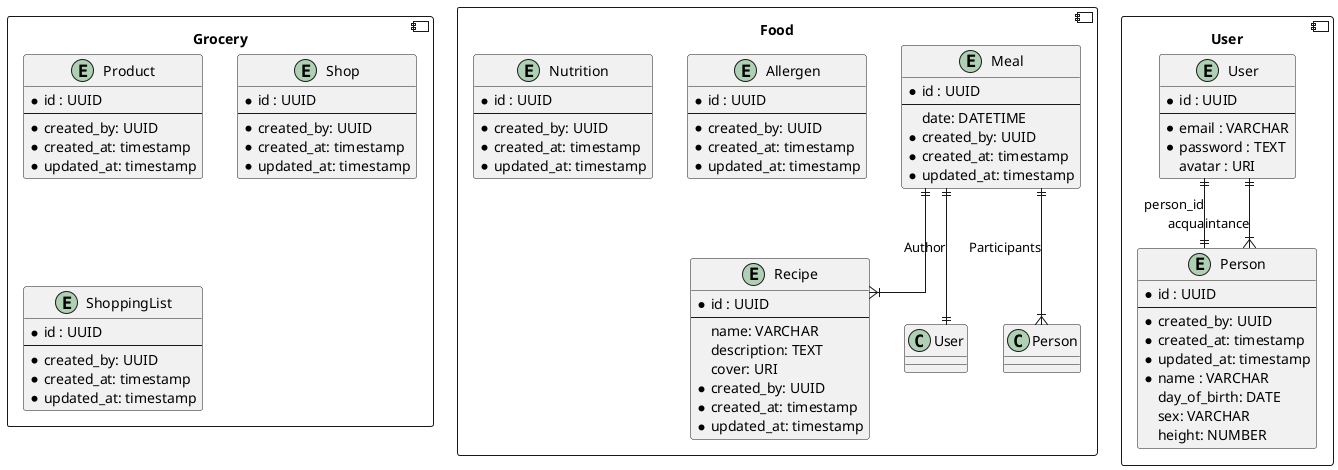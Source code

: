 @startuml Foodversity-Database
skinparam linetype ortho

component Grocery as GroceryComponent {
    entity Product {
        * id : UUID
        ---
        * created_by: UUID
        * created_at: timestamp
        * updated_at: timestamp
    }
    entity Shop {
        * id : UUID
        ---
        * created_by: UUID
        * created_at: timestamp
        * updated_at: timestamp
    }
    entity ShoppingList{
        * id : UUID
        ---
        * created_by: UUID
        * created_at: timestamp
        * updated_at: timestamp
    }
}

component Food as FoodComponent {
    entity Meal {
        * id : UUID
        ---
        date: DATETIME
        * created_by: UUID
        * created_at: timestamp
        * updated_at: timestamp
    }
    entity Allergen {
        * id : UUID
        ---
        * created_by: UUID
        * created_at: timestamp
        * updated_at: timestamp
    }
    entity Nutrition {
        * id : UUID
        ---
        * created_by: UUID
        * created_at: timestamp
        * updated_at: timestamp
    }
    entity Recipe {
        * id : UUID
        ---
        name: VARCHAR
        description: TEXT
        cover: URI
        * created_by: UUID
        * created_at: timestamp
        * updated_at: timestamp
    }

    Meal ||--|{ Recipe
    Meal ||--|| User : Author
    Meal ||--|{ Person : Participants
}

component User as UserComponent  {
    entity User {
        * id : UUID
        ---
        * email : VARCHAR
        * password : TEXT
        avatar : URI
    }
    entity Person {
        * id : UUID
        ---
        * created_by: UUID
        * created_at: timestamp
        * updated_at: timestamp
        * name : VARCHAR
        day_of_birth: DATE
        sex: VARCHAR
        height: NUMBER
    }
    User ||--|| Person : person_id
    User ||--|{ Person : acquaintance
}

@enduml
